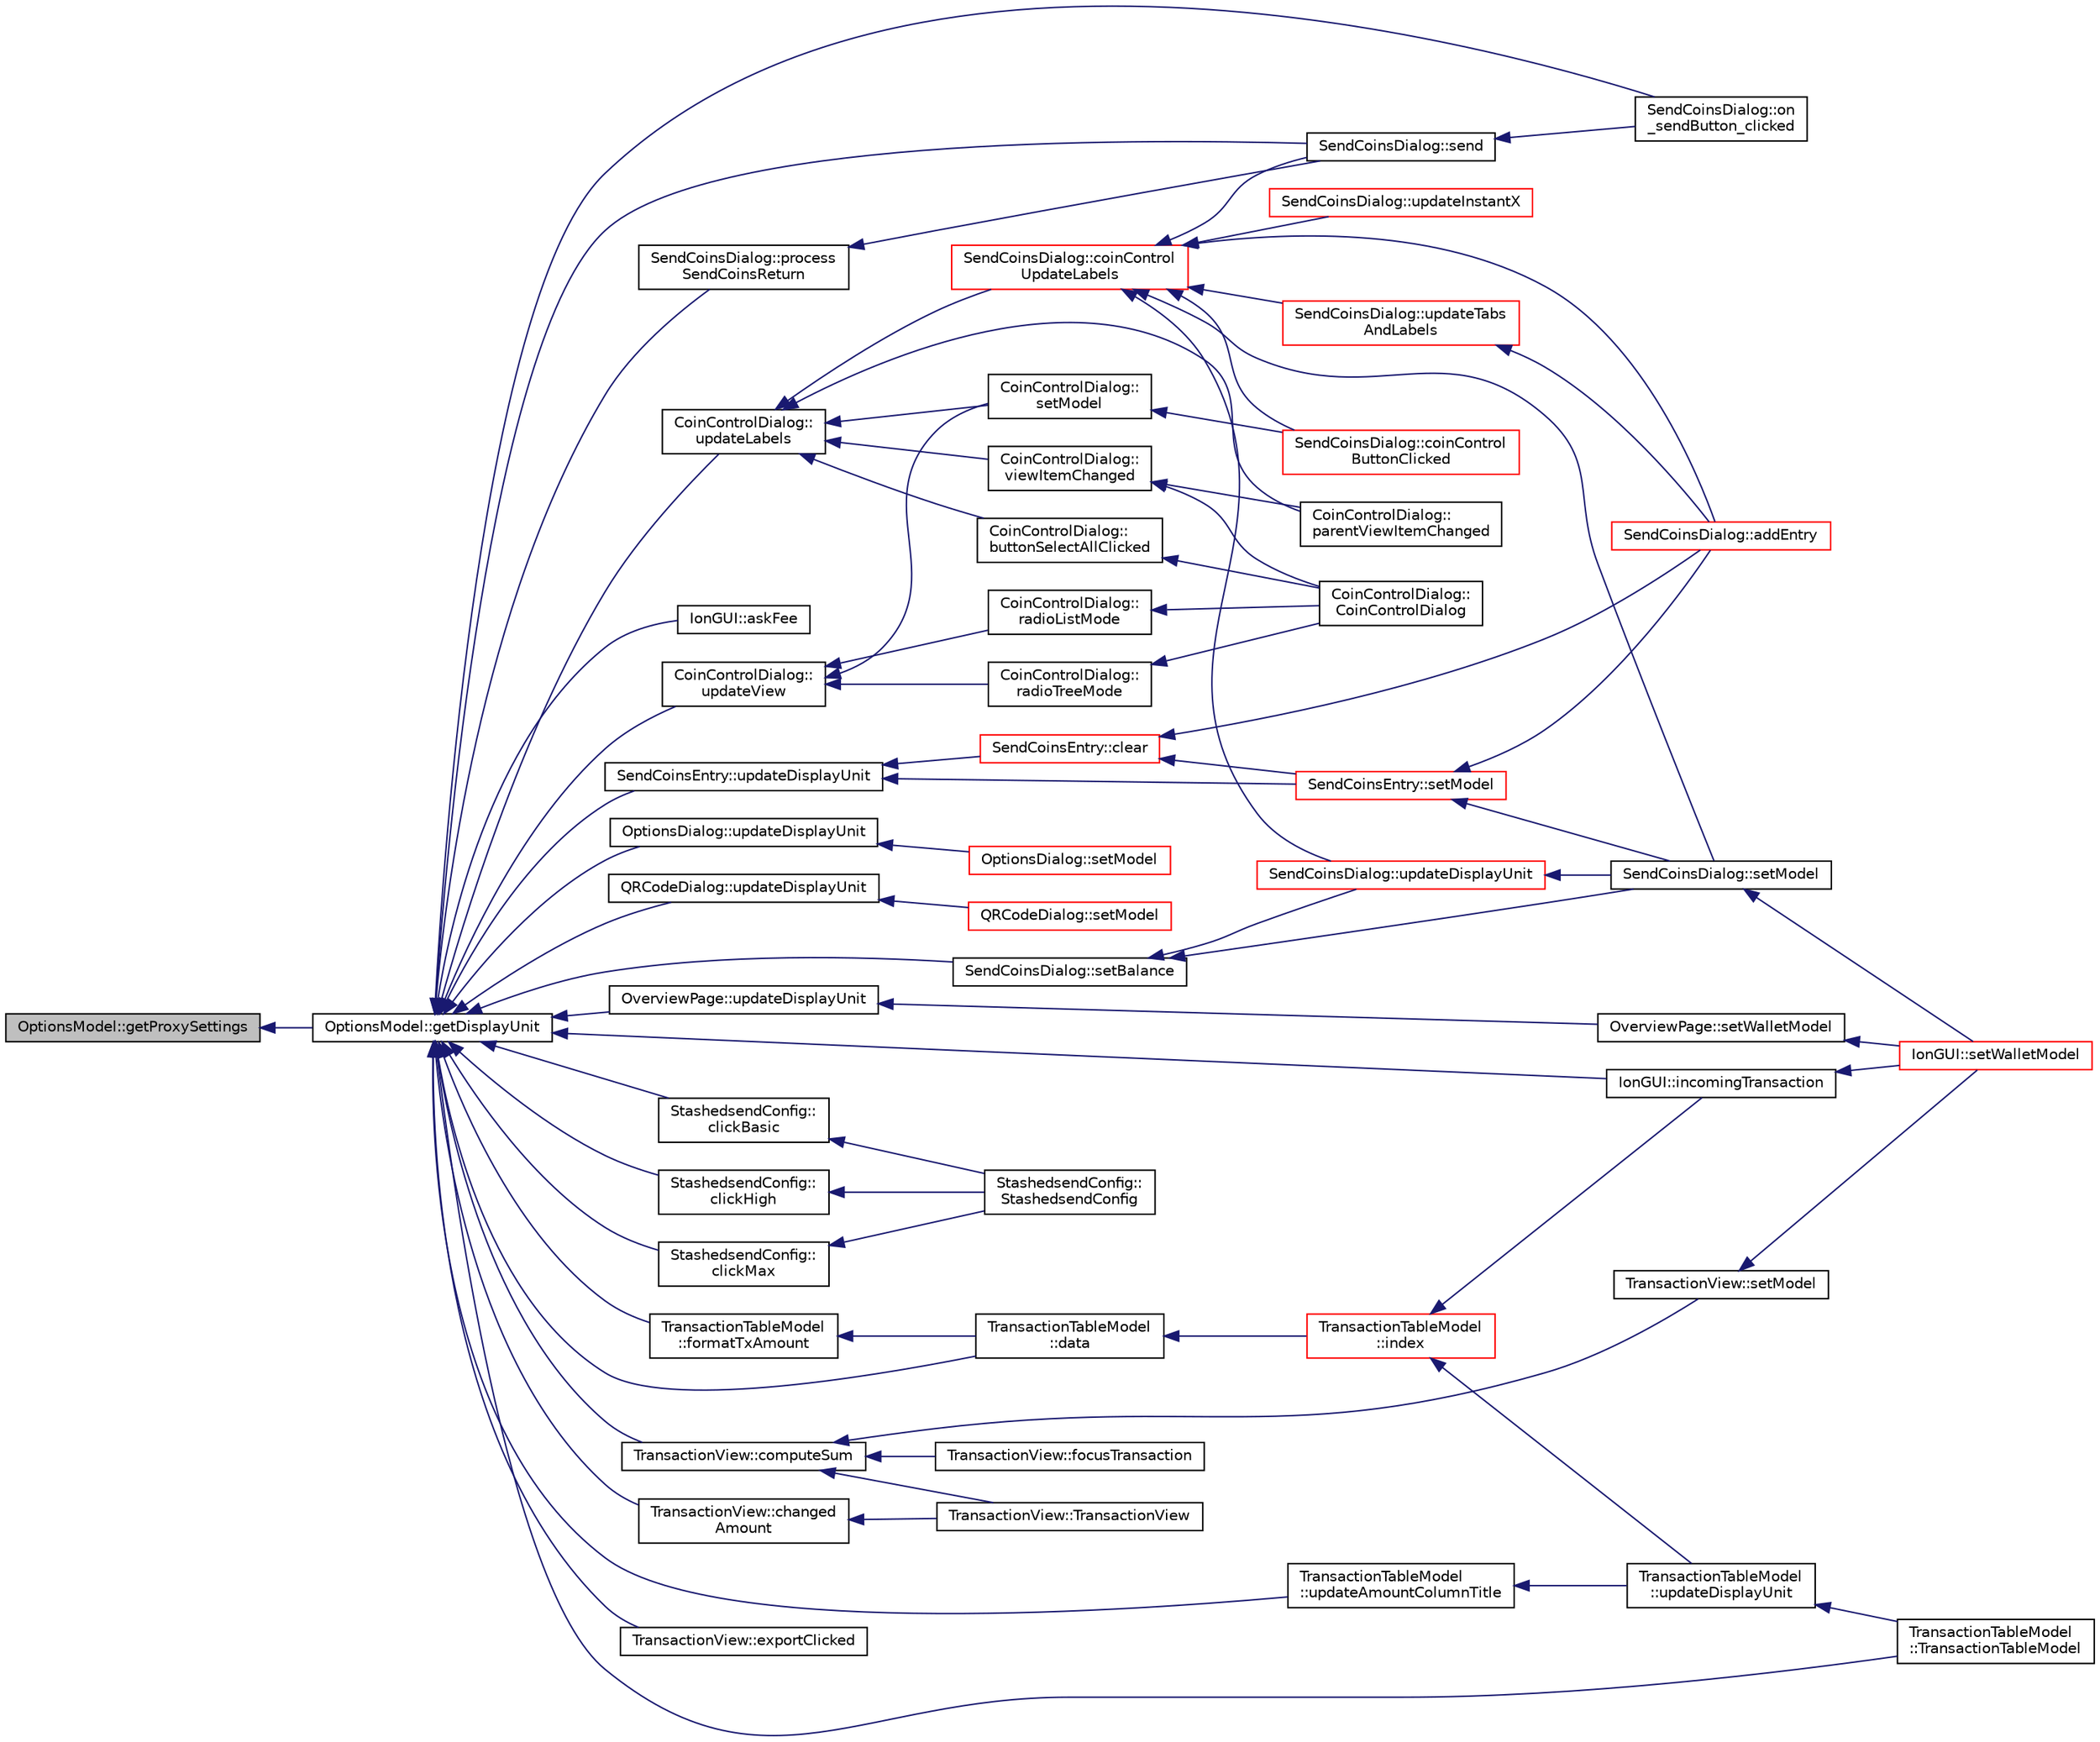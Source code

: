 digraph "OptionsModel::getProxySettings"
{
  edge [fontname="Helvetica",fontsize="10",labelfontname="Helvetica",labelfontsize="10"];
  node [fontname="Helvetica",fontsize="10",shape=record];
  rankdir="LR";
  Node136 [label="OptionsModel::getProxySettings",height=0.2,width=0.4,color="black", fillcolor="grey75", style="filled", fontcolor="black"];
  Node136 -> Node137 [dir="back",color="midnightblue",fontsize="10",style="solid",fontname="Helvetica"];
  Node137 [label="OptionsModel::getDisplayUnit",height=0.2,width=0.4,color="black", fillcolor="white", style="filled",URL="$da/d1f/class_options_model.html#a3b6e4d4ef42be3aaba315b8cd14f468e"];
  Node137 -> Node138 [dir="back",color="midnightblue",fontsize="10",style="solid",fontname="Helvetica"];
  Node138 [label="CoinControlDialog::\lupdateLabels",height=0.2,width=0.4,color="black", fillcolor="white", style="filled",URL="$dd/dfb/class_coin_control_dialog.html#a4fc60e89b097952ff22dc0f9c58c87d9"];
  Node138 -> Node139 [dir="back",color="midnightblue",fontsize="10",style="solid",fontname="Helvetica"];
  Node139 [label="CoinControlDialog::\lsetModel",height=0.2,width=0.4,color="black", fillcolor="white", style="filled",URL="$dd/dfb/class_coin_control_dialog.html#a4c34a48574814089c54f763a22f5317a"];
  Node139 -> Node140 [dir="back",color="midnightblue",fontsize="10",style="solid",fontname="Helvetica"];
  Node140 [label="SendCoinsDialog::coinControl\lButtonClicked",height=0.2,width=0.4,color="red", fillcolor="white", style="filled",URL="$d6/de6/class_send_coins_dialog.html#a59d757d9e4bea5b380eb480fd79cfb49"];
  Node138 -> Node142 [dir="back",color="midnightblue",fontsize="10",style="solid",fontname="Helvetica"];
  Node142 [label="CoinControlDialog::\lbuttonSelectAllClicked",height=0.2,width=0.4,color="black", fillcolor="white", style="filled",URL="$dd/dfb/class_coin_control_dialog.html#ae106a71c5b87ac8bea8c52e7c4f4a129"];
  Node142 -> Node143 [dir="back",color="midnightblue",fontsize="10",style="solid",fontname="Helvetica"];
  Node143 [label="CoinControlDialog::\lCoinControlDialog",height=0.2,width=0.4,color="black", fillcolor="white", style="filled",URL="$dd/dfb/class_coin_control_dialog.html#a0945e59c25f956fdab199dbaf252eff5"];
  Node138 -> Node144 [dir="back",color="midnightblue",fontsize="10",style="solid",fontname="Helvetica"];
  Node144 [label="CoinControlDialog::\lparentViewItemChanged",height=0.2,width=0.4,color="black", fillcolor="white", style="filled",URL="$dd/dfb/class_coin_control_dialog.html#af649bd96e37668b175510f0357650ecc"];
  Node138 -> Node145 [dir="back",color="midnightblue",fontsize="10",style="solid",fontname="Helvetica"];
  Node145 [label="CoinControlDialog::\lviewItemChanged",height=0.2,width=0.4,color="black", fillcolor="white", style="filled",URL="$dd/dfb/class_coin_control_dialog.html#ac3c37dabd83f71d9c96bf5567fe85234"];
  Node145 -> Node143 [dir="back",color="midnightblue",fontsize="10",style="solid",fontname="Helvetica"];
  Node145 -> Node144 [dir="back",color="midnightblue",fontsize="10",style="solid",fontname="Helvetica"];
  Node138 -> Node146 [dir="back",color="midnightblue",fontsize="10",style="solid",fontname="Helvetica"];
  Node146 [label="SendCoinsDialog::coinControl\lUpdateLabels",height=0.2,width=0.4,color="red", fillcolor="white", style="filled",URL="$d6/de6/class_send_coins_dialog.html#ae4f429aabcaf309aa314b90049be2a74"];
  Node146 -> Node147 [dir="back",color="midnightblue",fontsize="10",style="solid",fontname="Helvetica"];
  Node147 [label="SendCoinsDialog::setModel",height=0.2,width=0.4,color="black", fillcolor="white", style="filled",URL="$d6/de6/class_send_coins_dialog.html#a73a6c1b1850a334ee652ac167713a2aa"];
  Node147 -> Node148 [dir="back",color="midnightblue",fontsize="10",style="solid",fontname="Helvetica"];
  Node148 [label="IonGUI::setWalletModel",height=0.2,width=0.4,color="red", fillcolor="white", style="filled",URL="$dc/d0b/class_ion_g_u_i.html#a37f87db65498b036d387c705a749c45d",tooltip="Set the wallet model. "];
  Node146 -> Node150 [dir="back",color="midnightblue",fontsize="10",style="solid",fontname="Helvetica"];
  Node150 [label="SendCoinsDialog::send",height=0.2,width=0.4,color="black", fillcolor="white", style="filled",URL="$d6/de6/class_send_coins_dialog.html#afd8d436a16ea7dba1276e8fdfdc8b2d3"];
  Node150 -> Node151 [dir="back",color="midnightblue",fontsize="10",style="solid",fontname="Helvetica"];
  Node151 [label="SendCoinsDialog::on\l_sendButton_clicked",height=0.2,width=0.4,color="black", fillcolor="white", style="filled",URL="$d6/de6/class_send_coins_dialog.html#a2cab7cf9ea5040b9e2189297f7d3c764"];
  Node146 -> Node152 [dir="back",color="midnightblue",fontsize="10",style="solid",fontname="Helvetica"];
  Node152 [label="SendCoinsDialog::addEntry",height=0.2,width=0.4,color="red", fillcolor="white", style="filled",URL="$d6/de6/class_send_coins_dialog.html#a3d680a76b967641115c6ff2fa83fb62a"];
  Node146 -> Node162 [dir="back",color="midnightblue",fontsize="10",style="solid",fontname="Helvetica"];
  Node162 [label="SendCoinsDialog::updateTabs\lAndLabels",height=0.2,width=0.4,color="red", fillcolor="white", style="filled",URL="$d6/de6/class_send_coins_dialog.html#a3b834c739f7d02d8086a2bf58525c5f0"];
  Node162 -> Node152 [dir="back",color="midnightblue",fontsize="10",style="solid",fontname="Helvetica"];
  Node146 -> Node163 [dir="back",color="midnightblue",fontsize="10",style="solid",fontname="Helvetica"];
  Node163 [label="SendCoinsDialog::updateDisplayUnit",height=0.2,width=0.4,color="red", fillcolor="white", style="filled",URL="$d6/de6/class_send_coins_dialog.html#a74815ad8502b126200b6fd2e59e9f042"];
  Node163 -> Node147 [dir="back",color="midnightblue",fontsize="10",style="solid",fontname="Helvetica"];
  Node146 -> Node164 [dir="back",color="midnightblue",fontsize="10",style="solid",fontname="Helvetica"];
  Node164 [label="SendCoinsDialog::updateInstantX",height=0.2,width=0.4,color="red", fillcolor="white", style="filled",URL="$d6/de6/class_send_coins_dialog.html#a2ef7a77ae3a6525d062e010dc414b950"];
  Node146 -> Node140 [dir="back",color="midnightblue",fontsize="10",style="solid",fontname="Helvetica"];
  Node137 -> Node166 [dir="back",color="midnightblue",fontsize="10",style="solid",fontname="Helvetica"];
  Node166 [label="CoinControlDialog::\lupdateView",height=0.2,width=0.4,color="black", fillcolor="white", style="filled",URL="$dd/dfb/class_coin_control_dialog.html#aadea33050e5c1efd5eae8d2fcfa721f9"];
  Node166 -> Node139 [dir="back",color="midnightblue",fontsize="10",style="solid",fontname="Helvetica"];
  Node166 -> Node167 [dir="back",color="midnightblue",fontsize="10",style="solid",fontname="Helvetica"];
  Node167 [label="CoinControlDialog::\lradioTreeMode",height=0.2,width=0.4,color="black", fillcolor="white", style="filled",URL="$dd/dfb/class_coin_control_dialog.html#a1990d478f3ffba666c358a4f1bd395ec"];
  Node167 -> Node143 [dir="back",color="midnightblue",fontsize="10",style="solid",fontname="Helvetica"];
  Node166 -> Node168 [dir="back",color="midnightblue",fontsize="10",style="solid",fontname="Helvetica"];
  Node168 [label="CoinControlDialog::\lradioListMode",height=0.2,width=0.4,color="black", fillcolor="white", style="filled",URL="$dd/dfb/class_coin_control_dialog.html#a775c6d290cb63667a434b09072094533"];
  Node168 -> Node143 [dir="back",color="midnightblue",fontsize="10",style="solid",fontname="Helvetica"];
  Node137 -> Node169 [dir="back",color="midnightblue",fontsize="10",style="solid",fontname="Helvetica"];
  Node169 [label="IonGUI::askFee",height=0.2,width=0.4,color="black", fillcolor="white", style="filled",URL="$dc/d0b/class_ion_g_u_i.html#a53aaa5c2286e3c045c55b554470c5dee",tooltip="Asks the user whether to pay the transaction fee or to cancel the transaction. "];
  Node137 -> Node170 [dir="back",color="midnightblue",fontsize="10",style="solid",fontname="Helvetica"];
  Node170 [label="IonGUI::incomingTransaction",height=0.2,width=0.4,color="black", fillcolor="white", style="filled",URL="$dc/d0b/class_ion_g_u_i.html#acdb78c5d98fb4528bd0e9f5b9c5ad048",tooltip="Show incoming transaction notification for new transactions. "];
  Node170 -> Node148 [dir="back",color="midnightblue",fontsize="10",style="solid",fontname="Helvetica"];
  Node137 -> Node171 [dir="back",color="midnightblue",fontsize="10",style="solid",fontname="Helvetica"];
  Node171 [label="OptionsDialog::updateDisplayUnit",height=0.2,width=0.4,color="black", fillcolor="white", style="filled",URL="$db/d61/class_options_dialog.html#ae18a7ab3042a669403504e86ab2f8a77"];
  Node171 -> Node172 [dir="back",color="midnightblue",fontsize="10",style="solid",fontname="Helvetica"];
  Node172 [label="OptionsDialog::setModel",height=0.2,width=0.4,color="red", fillcolor="white", style="filled",URL="$db/d61/class_options_dialog.html#a11e902a52cb7472497d14e70cd9399d9"];
  Node137 -> Node176 [dir="back",color="midnightblue",fontsize="10",style="solid",fontname="Helvetica"];
  Node176 [label="OverviewPage::updateDisplayUnit",height=0.2,width=0.4,color="black", fillcolor="white", style="filled",URL="$d1/d91/class_overview_page.html#a03f19b9afd9af4b72d9bba7b0c7cf900"];
  Node176 -> Node177 [dir="back",color="midnightblue",fontsize="10",style="solid",fontname="Helvetica"];
  Node177 [label="OverviewPage::setWalletModel",height=0.2,width=0.4,color="black", fillcolor="white", style="filled",URL="$d1/d91/class_overview_page.html#a2ed52a3a87e9c74fee38fa873c9bc71f"];
  Node177 -> Node148 [dir="back",color="midnightblue",fontsize="10",style="solid",fontname="Helvetica"];
  Node137 -> Node178 [dir="back",color="midnightblue",fontsize="10",style="solid",fontname="Helvetica"];
  Node178 [label="QRCodeDialog::updateDisplayUnit",height=0.2,width=0.4,color="black", fillcolor="white", style="filled",URL="$db/dd7/class_q_r_code_dialog.html#a8988ab72614daa0b397cd42a3eed0a17"];
  Node178 -> Node179 [dir="back",color="midnightblue",fontsize="10",style="solid",fontname="Helvetica"];
  Node179 [label="QRCodeDialog::setModel",height=0.2,width=0.4,color="red", fillcolor="white", style="filled",URL="$db/dd7/class_q_r_code_dialog.html#ad8c7cde7d76063aee411ac47c29c2396"];
  Node137 -> Node151 [dir="back",color="midnightblue",fontsize="10",style="solid",fontname="Helvetica"];
  Node137 -> Node150 [dir="back",color="midnightblue",fontsize="10",style="solid",fontname="Helvetica"];
  Node137 -> Node182 [dir="back",color="midnightblue",fontsize="10",style="solid",fontname="Helvetica"];
  Node182 [label="SendCoinsDialog::setBalance",height=0.2,width=0.4,color="black", fillcolor="white", style="filled",URL="$d6/de6/class_send_coins_dialog.html#a7f02f2589cb65b508ccb3b02aad06979"];
  Node182 -> Node147 [dir="back",color="midnightblue",fontsize="10",style="solid",fontname="Helvetica"];
  Node182 -> Node163 [dir="back",color="midnightblue",fontsize="10",style="solid",fontname="Helvetica"];
  Node137 -> Node183 [dir="back",color="midnightblue",fontsize="10",style="solid",fontname="Helvetica"];
  Node183 [label="SendCoinsDialog::process\lSendCoinsReturn",height=0.2,width=0.4,color="black", fillcolor="white", style="filled",URL="$d6/de6/class_send_coins_dialog.html#a349fff162bb43ec63e56e8f7db203a66"];
  Node183 -> Node150 [dir="back",color="midnightblue",fontsize="10",style="solid",fontname="Helvetica"];
  Node137 -> Node184 [dir="back",color="midnightblue",fontsize="10",style="solid",fontname="Helvetica"];
  Node184 [label="SendCoinsEntry::updateDisplayUnit",height=0.2,width=0.4,color="black", fillcolor="white", style="filled",URL="$d0/dbc/class_send_coins_entry.html#a6ff4bd5b370545bcfd6214e866ee33f3"];
  Node184 -> Node185 [dir="back",color="midnightblue",fontsize="10",style="solid",fontname="Helvetica"];
  Node185 [label="SendCoinsEntry::setModel",height=0.2,width=0.4,color="red", fillcolor="white", style="filled",URL="$d0/dbc/class_send_coins_entry.html#a831f8f9a63acd77b7d66d5393e12310b"];
  Node185 -> Node147 [dir="back",color="midnightblue",fontsize="10",style="solid",fontname="Helvetica"];
  Node185 -> Node152 [dir="back",color="midnightblue",fontsize="10",style="solid",fontname="Helvetica"];
  Node184 -> Node190 [dir="back",color="midnightblue",fontsize="10",style="solid",fontname="Helvetica"];
  Node190 [label="SendCoinsEntry::clear",height=0.2,width=0.4,color="red", fillcolor="white", style="filled",URL="$d0/dbc/class_send_coins_entry.html#abff66fcd456c82144e7a2c410f5082ac"];
  Node190 -> Node152 [dir="back",color="midnightblue",fontsize="10",style="solid",fontname="Helvetica"];
  Node190 -> Node185 [dir="back",color="midnightblue",fontsize="10",style="solid",fontname="Helvetica"];
  Node137 -> Node191 [dir="back",color="midnightblue",fontsize="10",style="solid",fontname="Helvetica"];
  Node191 [label="StashedsendConfig::\lclickBasic",height=0.2,width=0.4,color="black", fillcolor="white", style="filled",URL="$d9/d44/class_stashedsend_config.html#a6b4fbf9645e083addcc01e87fd0299c9"];
  Node191 -> Node192 [dir="back",color="midnightblue",fontsize="10",style="solid",fontname="Helvetica"];
  Node192 [label="StashedsendConfig::\lStashedsendConfig",height=0.2,width=0.4,color="black", fillcolor="white", style="filled",URL="$d9/d44/class_stashedsend_config.html#a9ae47587db2192b45577c89dfa3fdfb8"];
  Node137 -> Node193 [dir="back",color="midnightblue",fontsize="10",style="solid",fontname="Helvetica"];
  Node193 [label="StashedsendConfig::\lclickHigh",height=0.2,width=0.4,color="black", fillcolor="white", style="filled",URL="$d9/d44/class_stashedsend_config.html#a06e5cc8150f163529d46c93085039f03"];
  Node193 -> Node192 [dir="back",color="midnightblue",fontsize="10",style="solid",fontname="Helvetica"];
  Node137 -> Node194 [dir="back",color="midnightblue",fontsize="10",style="solid",fontname="Helvetica"];
  Node194 [label="StashedsendConfig::\lclickMax",height=0.2,width=0.4,color="black", fillcolor="white", style="filled",URL="$d9/d44/class_stashedsend_config.html#a1c0027df4b89dd270fdb5f5a09df4236"];
  Node194 -> Node192 [dir="back",color="midnightblue",fontsize="10",style="solid",fontname="Helvetica"];
  Node137 -> Node195 [dir="back",color="midnightblue",fontsize="10",style="solid",fontname="Helvetica"];
  Node195 [label="TransactionTableModel\l::TransactionTableModel",height=0.2,width=0.4,color="black", fillcolor="white", style="filled",URL="$d7/dfe/class_transaction_table_model.html#a6c10b7cab9804eee6df9e049a978dc62"];
  Node137 -> Node196 [dir="back",color="midnightblue",fontsize="10",style="solid",fontname="Helvetica"];
  Node196 [label="TransactionTableModel\l::updateAmountColumnTitle",height=0.2,width=0.4,color="black", fillcolor="white", style="filled",URL="$d7/dfe/class_transaction_table_model.html#acbb6e7531f507369ad18b656ad7b3f10",tooltip="Updates the column title to \"Amount (DisplayUnit)\" and emits headerDataChanged() signal for table hea..."];
  Node196 -> Node197 [dir="back",color="midnightblue",fontsize="10",style="solid",fontname="Helvetica"];
  Node197 [label="TransactionTableModel\l::updateDisplayUnit",height=0.2,width=0.4,color="black", fillcolor="white", style="filled",URL="$d7/dfe/class_transaction_table_model.html#a8b73ff7d72ec2dd69790bc61bbe8575e"];
  Node197 -> Node195 [dir="back",color="midnightblue",fontsize="10",style="solid",fontname="Helvetica"];
  Node137 -> Node198 [dir="back",color="midnightblue",fontsize="10",style="solid",fontname="Helvetica"];
  Node198 [label="TransactionTableModel\l::formatTxAmount",height=0.2,width=0.4,color="black", fillcolor="white", style="filled",URL="$d7/dfe/class_transaction_table_model.html#a6a3a35bfb8d6ca2a3615bcbc247f0228"];
  Node198 -> Node199 [dir="back",color="midnightblue",fontsize="10",style="solid",fontname="Helvetica"];
  Node199 [label="TransactionTableModel\l::data",height=0.2,width=0.4,color="black", fillcolor="white", style="filled",URL="$d7/dfe/class_transaction_table_model.html#a02173c31b6014bff182e320217e30e10"];
  Node199 -> Node200 [dir="back",color="midnightblue",fontsize="10",style="solid",fontname="Helvetica"];
  Node200 [label="TransactionTableModel\l::index",height=0.2,width=0.4,color="red", fillcolor="white", style="filled",URL="$d7/dfe/class_transaction_table_model.html#af3a9a49314f80268a77a704f7f028905"];
  Node200 -> Node170 [dir="back",color="midnightblue",fontsize="10",style="solid",fontname="Helvetica"];
  Node200 -> Node197 [dir="back",color="midnightblue",fontsize="10",style="solid",fontname="Helvetica"];
  Node137 -> Node199 [dir="back",color="midnightblue",fontsize="10",style="solid",fontname="Helvetica"];
  Node137 -> Node204 [dir="back",color="midnightblue",fontsize="10",style="solid",fontname="Helvetica"];
  Node204 [label="TransactionView::changed\lAmount",height=0.2,width=0.4,color="black", fillcolor="white", style="filled",URL="$d2/d2c/class_transaction_view.html#a0075048c06bb54da5c5e5d2691198984"];
  Node204 -> Node205 [dir="back",color="midnightblue",fontsize="10",style="solid",fontname="Helvetica"];
  Node205 [label="TransactionView::TransactionView",height=0.2,width=0.4,color="black", fillcolor="white", style="filled",URL="$d2/d2c/class_transaction_view.html#a0c5e8b90206b4e8b8bf68dd7e319798f"];
  Node137 -> Node206 [dir="back",color="midnightblue",fontsize="10",style="solid",fontname="Helvetica"];
  Node206 [label="TransactionView::exportClicked",height=0.2,width=0.4,color="black", fillcolor="white", style="filled",URL="$d2/d2c/class_transaction_view.html#a5983022ff1e5395f87de3c5728eff8da"];
  Node137 -> Node207 [dir="back",color="midnightblue",fontsize="10",style="solid",fontname="Helvetica"];
  Node207 [label="TransactionView::computeSum",height=0.2,width=0.4,color="black", fillcolor="white", style="filled",URL="$d2/d2c/class_transaction_view.html#abb2ea48a61bb12a0dda9d63952adc50e",tooltip="Compute sum of all selected transactions. "];
  Node207 -> Node205 [dir="back",color="midnightblue",fontsize="10",style="solid",fontname="Helvetica"];
  Node207 -> Node208 [dir="back",color="midnightblue",fontsize="10",style="solid",fontname="Helvetica"];
  Node208 [label="TransactionView::setModel",height=0.2,width=0.4,color="black", fillcolor="white", style="filled",URL="$d2/d2c/class_transaction_view.html#a4920c2cd57d72eb50248948fa160c83c"];
  Node208 -> Node148 [dir="back",color="midnightblue",fontsize="10",style="solid",fontname="Helvetica"];
  Node207 -> Node209 [dir="back",color="midnightblue",fontsize="10",style="solid",fontname="Helvetica"];
  Node209 [label="TransactionView::focusTransaction",height=0.2,width=0.4,color="black", fillcolor="white", style="filled",URL="$d2/d2c/class_transaction_view.html#ab6d126806467ae9dc273cbe19a7477cc"];
}
